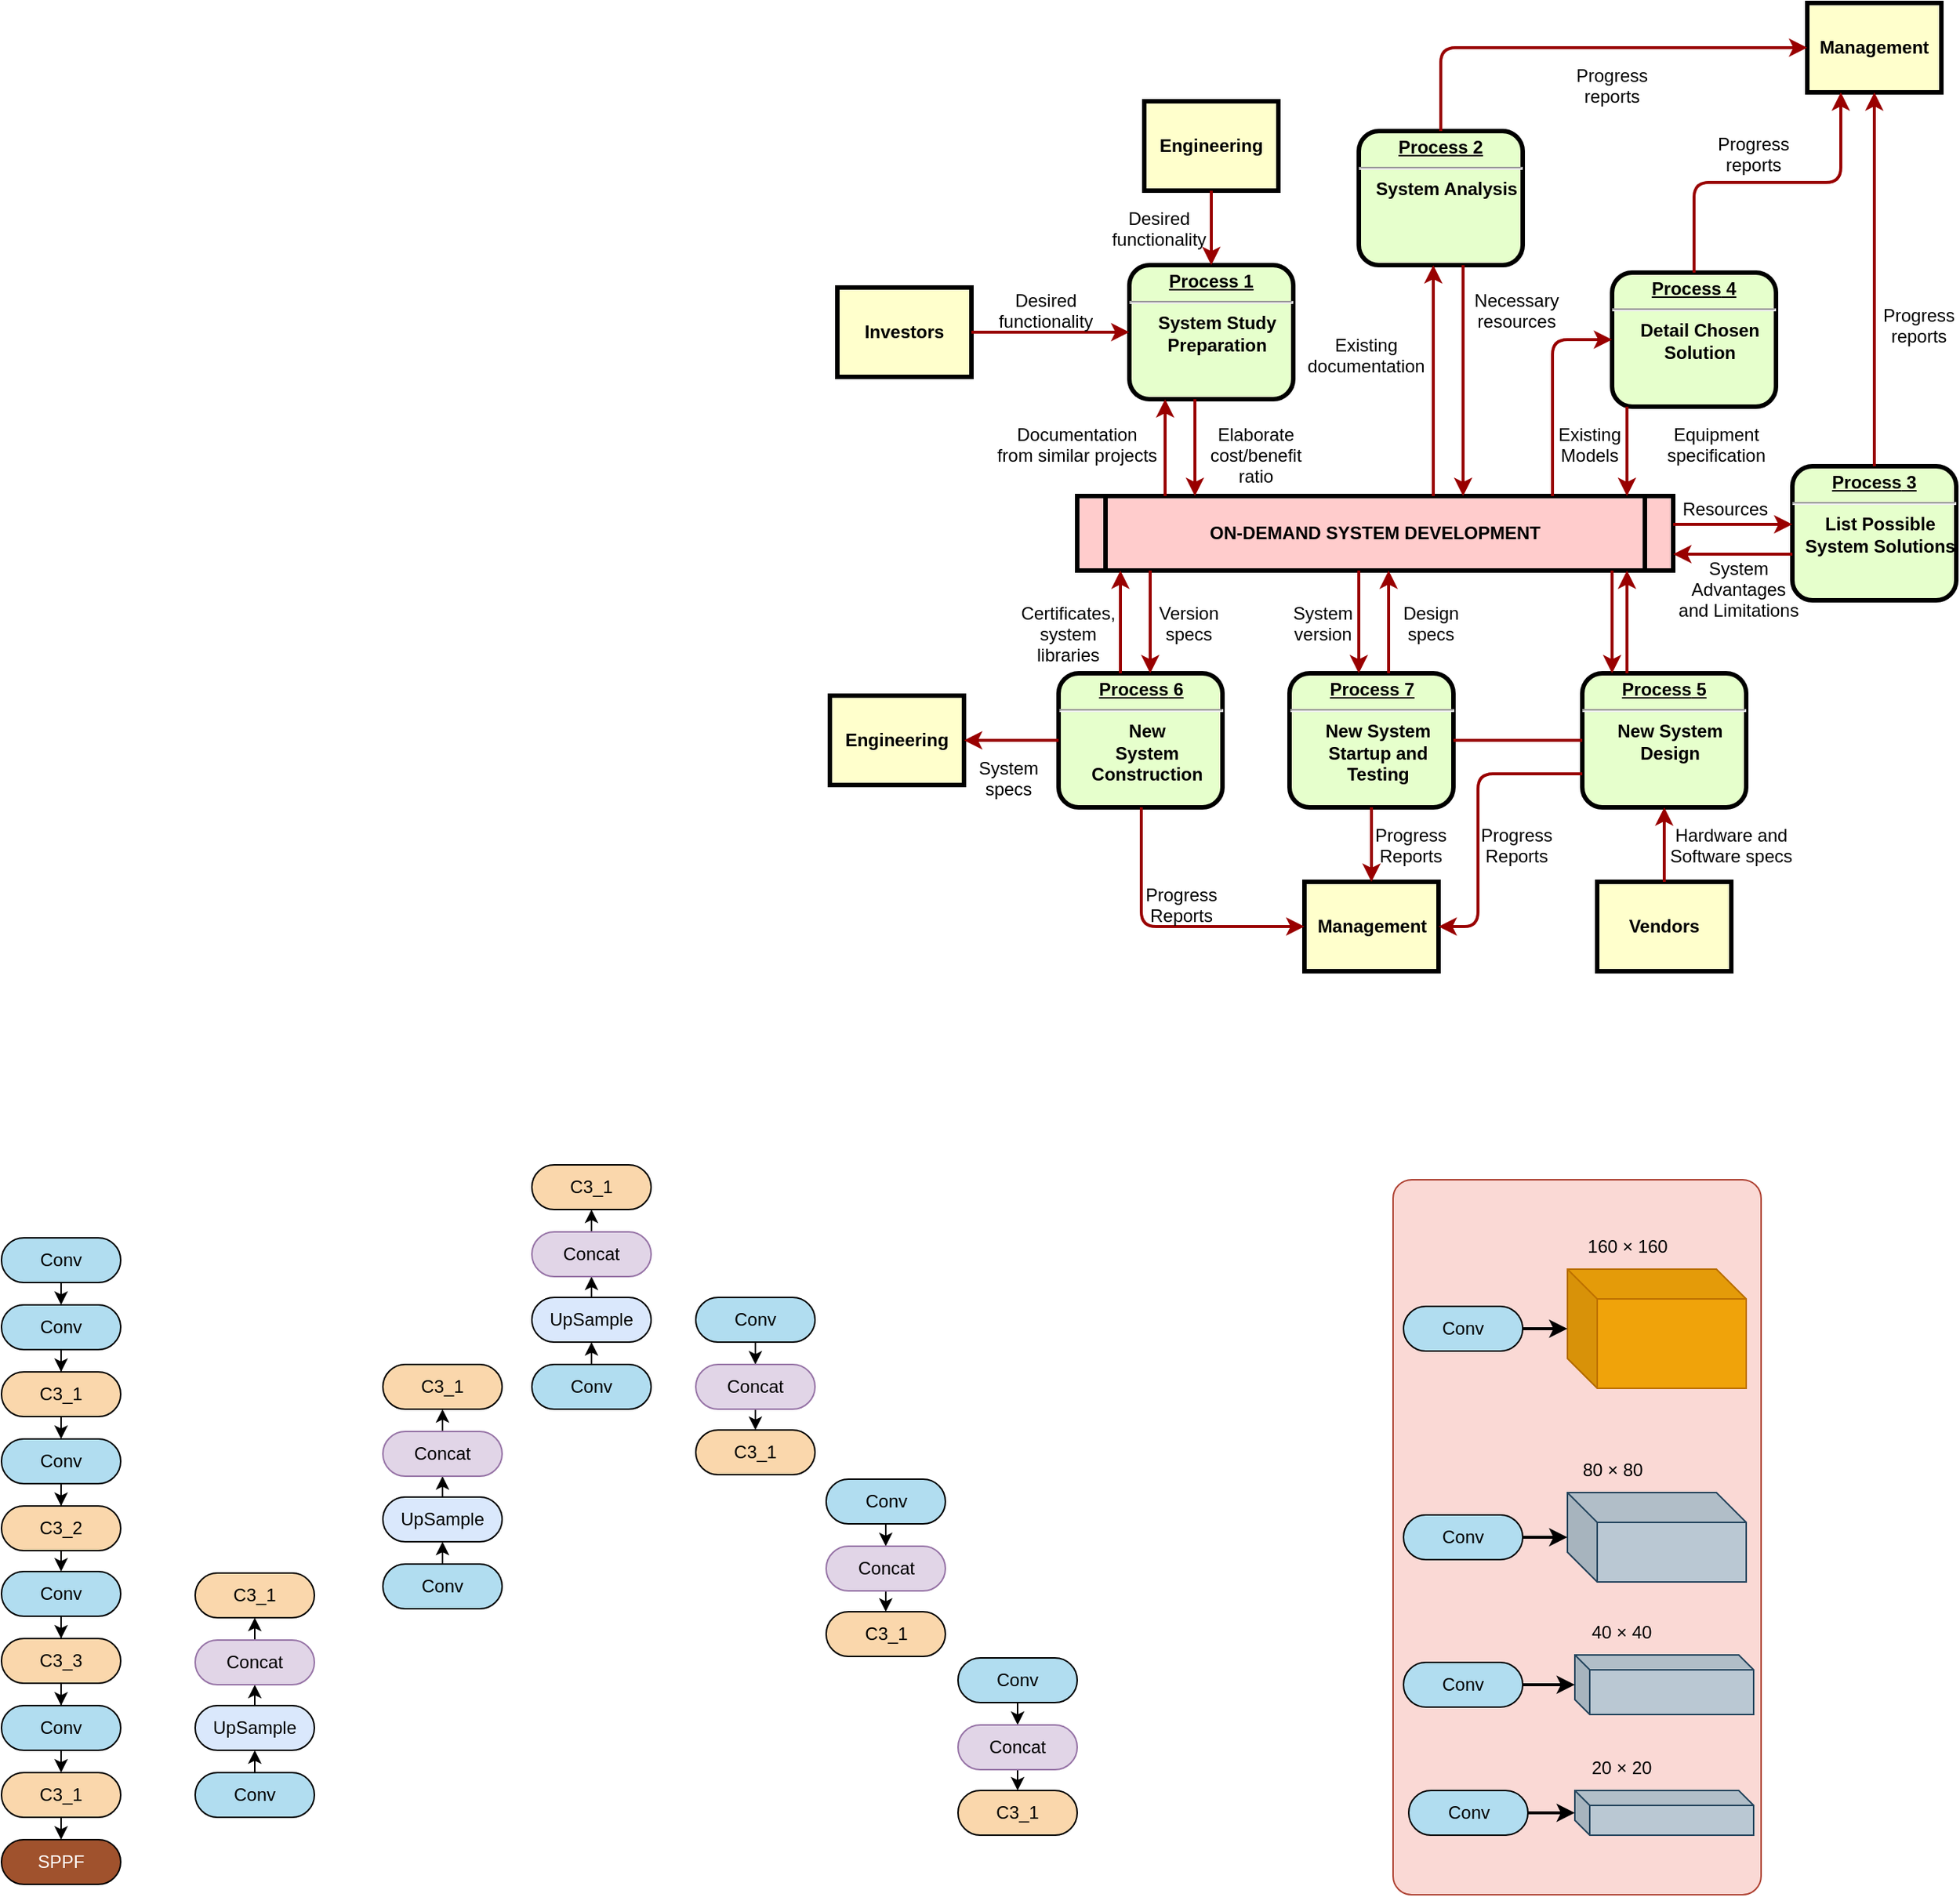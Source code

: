 <mxfile version="21.1.1" type="github">
  <diagram name="Page-1" id="c7558073-3199-34d8-9f00-42111426c3f3">
    <mxGraphModel dx="1872" dy="550" grid="1" gridSize="10" guides="1" tooltips="1" connect="1" arrows="1" fold="1" page="1" pageScale="1" pageWidth="826" pageHeight="1169" background="none" math="0" shadow="0">
      <root>
        <mxCell id="0" />
        <mxCell id="1" parent="0" />
        <mxCell id="yeDS0MHU4h7WwcbMD6e--123" value="" style="rounded=1;whiteSpace=wrap;html=1;absoluteArcSize=1;arcSize=25;fillColor=#fad9d5;strokeColor=#ae4132;" vertex="1" parent="1">
          <mxGeometry x="413" y="850" width="247" height="480" as="geometry" />
        </mxCell>
        <mxCell id="2" value="&lt;p style=&quot;margin: 0px; margin-top: 4px; text-align: center; text-decoration: underline;&quot;&gt;&lt;strong&gt;Process 1&lt;br /&gt;&lt;/strong&gt;&lt;/p&gt;&lt;hr /&gt;&lt;p style=&quot;margin: 0px; margin-left: 8px;&quot;&gt;System Study&lt;/p&gt;&lt;p style=&quot;margin: 0px; margin-left: 8px;&quot;&gt;Preparation&lt;/p&gt;" style="verticalAlign=middle;align=center;overflow=fill;fontSize=12;fontFamily=Helvetica;html=1;rounded=1;fontStyle=1;strokeWidth=3;fillColor=#E6FFCC" parent="1" vertex="1">
          <mxGeometry x="236" y="236" width="110" height="90" as="geometry" />
        </mxCell>
        <mxCell id="3" value="Engineering" style="whiteSpace=wrap;align=center;verticalAlign=middle;fontStyle=1;strokeWidth=3;fillColor=#FFFFCC" parent="1" vertex="1">
          <mxGeometry x="246" y="126" width="90" height="60" as="geometry" />
        </mxCell>
        <mxCell id="4" value="Investors" style="whiteSpace=wrap;align=center;verticalAlign=middle;fontStyle=1;strokeWidth=3;fillColor=#FFFFCC" parent="1" vertex="1">
          <mxGeometry x="40" y="251" width="90" height="60" as="geometry" />
        </mxCell>
        <mxCell id="5" value="ON-DEMAND SYSTEM DEVELOPMENT" style="shape=process;whiteSpace=wrap;align=center;verticalAlign=middle;size=0.048;fontStyle=1;strokeWidth=3;fillColor=#FFCCCC" parent="1" vertex="1">
          <mxGeometry x="201.0" y="391" width="400" height="50" as="geometry" />
        </mxCell>
        <mxCell id="6" value="&lt;p style=&quot;margin: 0px; margin-top: 4px; text-align: center; text-decoration: underline;&quot;&gt;&lt;strong&gt;Process 2&lt;br /&gt;&lt;/strong&gt;&lt;/p&gt;&lt;hr /&gt;&lt;p style=&quot;margin: 0px; margin-left: 8px;&quot;&gt;System Analysis&lt;/p&gt;" style="verticalAlign=middle;align=center;overflow=fill;fontSize=12;fontFamily=Helvetica;html=1;rounded=1;fontStyle=1;strokeWidth=3;fillColor=#E6FFCC" parent="1" vertex="1">
          <mxGeometry x="390" y="146" width="110" height="90" as="geometry" />
        </mxCell>
        <mxCell id="7" value="&lt;p style=&quot;margin: 0px; margin-top: 4px; text-align: center; text-decoration: underline;&quot;&gt;&lt;strong&gt;&lt;strong&gt;Process&lt;/strong&gt; 3&lt;br /&gt;&lt;/strong&gt;&lt;/p&gt;&lt;hr /&gt;&lt;p style=&quot;margin: 0px; margin-left: 8px;&quot;&gt;List Possible&lt;/p&gt;&lt;p style=&quot;margin: 0px; margin-left: 8px;&quot;&gt;System Solutions&lt;/p&gt;" style="verticalAlign=middle;align=center;overflow=fill;fontSize=12;fontFamily=Helvetica;html=1;rounded=1;fontStyle=1;strokeWidth=3;fillColor=#E6FFCC" parent="1" vertex="1">
          <mxGeometry x="681" y="371" width="110" height="90" as="geometry" />
        </mxCell>
        <mxCell id="8" value="&lt;p style=&quot;margin: 0px; margin-top: 4px; text-align: center; text-decoration: underline;&quot;&gt;&lt;strong&gt;&lt;strong&gt;Process&lt;/strong&gt; 4&lt;br /&gt;&lt;/strong&gt;&lt;/p&gt;&lt;hr /&gt;&lt;p style=&quot;margin: 0px; margin-left: 8px;&quot;&gt;Detail Chosen&lt;/p&gt;&lt;p style=&quot;margin: 0px; margin-left: 8px;&quot;&gt;Solution&lt;/p&gt;" style="verticalAlign=middle;align=center;overflow=fill;fontSize=12;fontFamily=Helvetica;html=1;rounded=1;fontStyle=1;strokeWidth=3;fillColor=#E6FFCC" parent="1" vertex="1">
          <mxGeometry x="560" y="241" width="110" height="90" as="geometry" />
        </mxCell>
        <mxCell id="9" value="&lt;p style=&quot;margin: 0px; margin-top: 4px; text-align: center; text-decoration: underline;&quot;&gt;&lt;strong&gt;&lt;strong&gt;Process&lt;/strong&gt; 5&lt;br /&gt;&lt;/strong&gt;&lt;/p&gt;&lt;hr /&gt;&lt;p style=&quot;margin: 0px; margin-left: 8px;&quot;&gt;New System&lt;/p&gt;&lt;p style=&quot;margin: 0px; margin-left: 8px;&quot;&gt;Design&lt;/p&gt;" style="verticalAlign=middle;align=center;overflow=fill;fontSize=12;fontFamily=Helvetica;html=1;rounded=1;fontStyle=1;strokeWidth=3;fillColor=#E6FFCC" parent="1" vertex="1">
          <mxGeometry x="540" y="510" width="110" height="90" as="geometry" />
        </mxCell>
        <mxCell id="10" value="&lt;p style=&quot;margin: 0px; margin-top: 4px; text-align: center; text-decoration: underline;&quot;&gt;&lt;strong&gt;&lt;strong&gt;Process&lt;/strong&gt; 6&lt;br /&gt;&lt;/strong&gt;&lt;/p&gt;&lt;hr /&gt;&lt;p style=&quot;margin: 0px; margin-left: 8px;&quot;&gt;New&lt;/p&gt;&lt;p style=&quot;margin: 0px; margin-left: 8px;&quot;&gt;System&lt;/p&gt;&lt;p style=&quot;margin: 0px; margin-left: 8px;&quot;&gt;Construction&lt;/p&gt;" style="verticalAlign=middle;align=center;overflow=fill;fontSize=12;fontFamily=Helvetica;html=1;rounded=1;fontStyle=1;strokeWidth=3;fillColor=#E6FFCC" parent="1" vertex="1">
          <mxGeometry x="188.5" y="510" width="110" height="90" as="geometry" />
        </mxCell>
        <mxCell id="12" value="Management" style="whiteSpace=wrap;align=center;verticalAlign=middle;fontStyle=1;strokeWidth=3;fillColor=#FFFFCC" parent="1" vertex="1">
          <mxGeometry x="691" y="60.0" width="90" height="60" as="geometry" />
        </mxCell>
        <mxCell id="13" value="Management" style="whiteSpace=wrap;align=center;verticalAlign=middle;fontStyle=1;strokeWidth=3;fillColor=#FFFFCC" parent="1" vertex="1">
          <mxGeometry x="353.5" y="650" width="90" height="60" as="geometry" />
        </mxCell>
        <mxCell id="14" value="Engineering" style="whiteSpace=wrap;align=center;verticalAlign=middle;fontStyle=1;strokeWidth=3;fillColor=#FFFFCC" parent="1" vertex="1">
          <mxGeometry x="35.0" y="525.0" width="90" height="60" as="geometry" />
        </mxCell>
        <mxCell id="15" value="Vendors" style="whiteSpace=wrap;align=center;verticalAlign=middle;fontStyle=1;strokeWidth=3;fillColor=#FFFFCC" parent="1" vertex="1">
          <mxGeometry x="550.0" y="650" width="90" height="60" as="geometry" />
        </mxCell>
        <mxCell id="36" value="" style="edgeStyle=none;noEdgeStyle=1;strokeColor=#990000;strokeWidth=2" parent="1" source="3" target="2" edge="1">
          <mxGeometry width="100" height="100" relative="1" as="geometry">
            <mxPoint x="20" y="250" as="sourcePoint" />
            <mxPoint x="120" y="150" as="targetPoint" />
          </mxGeometry>
        </mxCell>
        <mxCell id="37" value="" style="edgeStyle=none;noEdgeStyle=1;strokeColor=#990000;strokeWidth=2" parent="1" source="4" target="2" edge="1">
          <mxGeometry width="100" height="100" relative="1" as="geometry">
            <mxPoint x="280" y="190" as="sourcePoint" />
            <mxPoint x="380" y="90" as="targetPoint" />
          </mxGeometry>
        </mxCell>
        <mxCell id="11" value="&lt;p style=&quot;margin: 0px; margin-top: 4px; text-align: center; text-decoration: underline;&quot;&gt;&lt;strong&gt;&lt;strong&gt;Process&lt;/strong&gt; 7&lt;br /&gt;&lt;/strong&gt;&lt;/p&gt;&lt;hr /&gt;&lt;p style=&quot;margin: 0px; margin-left: 8px;&quot;&gt;New System&lt;/p&gt;&lt;p style=&quot;margin: 0px; margin-left: 8px;&quot;&gt;Startup and&lt;/p&gt;&lt;p style=&quot;margin: 0px; margin-left: 8px;&quot;&gt;Testing&lt;/p&gt;" style="verticalAlign=middle;align=center;overflow=fill;fontSize=12;fontFamily=Helvetica;html=1;rounded=1;fontStyle=1;strokeWidth=3;fillColor=#E6FFCC" parent="1" vertex="1">
          <mxGeometry x="343.5" y="510" width="110" height="90" as="geometry" />
        </mxCell>
        <mxCell id="51" value="" style="endArrow=none;noEdgeStyle=1;strokeColor=#990000;strokeWidth=2" parent="1" source="9" target="11" edge="1">
          <mxGeometry relative="1" as="geometry">
            <mxPoint x="205.008" y="481" as="sourcePoint" />
            <mxPoint x="400.328" y="650" as="targetPoint" />
          </mxGeometry>
        </mxCell>
        <mxCell id="52" value="Desired &#xa;functionality" style="text;spacingTop=-5;align=center" parent="1" vertex="1">
          <mxGeometry x="165" y="251" width="30" height="20" as="geometry" />
        </mxCell>
        <mxCell id="53" value="Desired &#xa;functionality" style="text;spacingTop=-5;align=center" parent="1" vertex="1">
          <mxGeometry x="241" y="196" width="30" height="20" as="geometry" />
        </mxCell>
        <mxCell id="54" value="Documentation&#xa;from similar projects" style="text;spacingTop=-5;align=center" parent="1" vertex="1">
          <mxGeometry x="186" y="341" width="30" height="20" as="geometry" />
        </mxCell>
        <mxCell id="55" value="" style="edgeStyle=elbowEdgeStyle;elbow=horizontal;strokeColor=#990000;strokeWidth=2" parent="1" source="5" target="2" edge="1">
          <mxGeometry width="100" height="100" relative="1" as="geometry">
            <mxPoint x="50" y="530" as="sourcePoint" />
            <mxPoint x="150" y="430" as="targetPoint" />
            <Array as="points">
              <mxPoint x="260" y="370" />
            </Array>
          </mxGeometry>
        </mxCell>
        <mxCell id="56" value="" style="edgeStyle=elbowEdgeStyle;elbow=horizontal;strokeColor=#990000;strokeWidth=2" parent="1" source="2" target="5" edge="1">
          <mxGeometry width="100" height="100" relative="1" as="geometry">
            <mxPoint x="50" y="500" as="sourcePoint" />
            <mxPoint x="150" y="400" as="targetPoint" />
            <Array as="points">
              <mxPoint x="280" y="360" />
            </Array>
          </mxGeometry>
        </mxCell>
        <mxCell id="57" value="Elaborate&#xa;cost/benefit&#xa;ratio" style="text;spacingTop=-5;align=center" parent="1" vertex="1">
          <mxGeometry x="306" y="341" width="30" height="20" as="geometry" />
        </mxCell>
        <mxCell id="58" value="" style="edgeStyle=elbowEdgeStyle;elbow=horizontal;strokeColor=#990000;strokeWidth=2" parent="1" source="5" target="6" edge="1">
          <mxGeometry width="100" height="100" relative="1" as="geometry">
            <mxPoint x="380" y="370" as="sourcePoint" />
            <mxPoint x="480" y="270" as="targetPoint" />
            <Array as="points">
              <mxPoint x="440" y="310" />
            </Array>
          </mxGeometry>
        </mxCell>
        <mxCell id="59" value="" style="edgeStyle=elbowEdgeStyle;elbow=horizontal;strokeColor=#990000;strokeWidth=2" parent="1" source="6" target="5" edge="1">
          <mxGeometry width="100" height="100" relative="1" as="geometry">
            <mxPoint x="350" y="370" as="sourcePoint" />
            <mxPoint x="450" y="270" as="targetPoint" />
            <Array as="points">
              <mxPoint x="460" y="320" />
            </Array>
          </mxGeometry>
        </mxCell>
        <mxCell id="60" value="Existing&#xa;documentation" style="text;spacingTop=-5;align=center" parent="1" vertex="1">
          <mxGeometry x="380.0" y="281.0" width="30" height="20" as="geometry" />
        </mxCell>
        <mxCell id="61" value="Necessary&#xa;resources" style="text;spacingTop=-5;align=center" parent="1" vertex="1">
          <mxGeometry x="481.0" y="251.0" width="30" height="20" as="geometry" />
        </mxCell>
        <mxCell id="62" value="Progress&#xa;reports" style="text;spacingTop=-5;align=center" parent="1" vertex="1">
          <mxGeometry x="545.0" y="100.0" width="30" height="20" as="geometry" />
        </mxCell>
        <mxCell id="63" value="Progress&#xa;reports" style="text;spacingTop=-5;align=center" parent="1" vertex="1">
          <mxGeometry x="640" y="146.0" width="30" height="20" as="geometry" />
        </mxCell>
        <mxCell id="64" value="Progress&#xa;reports" style="text;spacingTop=-5;align=center" parent="1" vertex="1">
          <mxGeometry x="751.0" y="261.0" width="30" height="20" as="geometry" />
        </mxCell>
        <mxCell id="65" value="" style="edgeStyle=elbowEdgeStyle;elbow=horizontal;strokeColor=#990000;strokeWidth=2" parent="1" source="6" target="12" edge="1">
          <mxGeometry width="100" height="100" relative="1" as="geometry">
            <mxPoint x="260" y="180.0" as="sourcePoint" />
            <mxPoint x="360" y="80.0" as="targetPoint" />
            <Array as="points">
              <mxPoint x="445" y="140" />
            </Array>
          </mxGeometry>
        </mxCell>
        <mxCell id="66" value="" style="edgeStyle=elbowEdgeStyle;elbow=vertical;entryX=0.25;entryY=1;strokeColor=#990000;strokeWidth=2" parent="1" source="8" target="12" edge="1">
          <mxGeometry width="100" height="100" relative="1" as="geometry">
            <mxPoint x="530" y="250" as="sourcePoint" />
            <mxPoint x="630" y="150" as="targetPoint" />
          </mxGeometry>
        </mxCell>
        <mxCell id="67" value="" style="edgeStyle=elbowEdgeStyle;elbow=horizontal;strokeColor=#990000;strokeWidth=2" parent="1" source="7" target="12" edge="1">
          <mxGeometry width="100" height="100" relative="1" as="geometry">
            <mxPoint x="660.0" y="360" as="sourcePoint" />
            <mxPoint x="760.0" y="260" as="targetPoint" />
          </mxGeometry>
        </mxCell>
        <mxCell id="68" value="" style="edgeStyle=elbowEdgeStyle;elbow=horizontal;strokeColor=#990000;strokeWidth=2" parent="1" source="8" target="5" edge="1">
          <mxGeometry width="100" height="100" relative="1" as="geometry">
            <mxPoint x="570" y="380" as="sourcePoint" />
            <mxPoint x="510" y="250" as="targetPoint" />
            <Array as="points">
              <mxPoint x="570" y="360" />
            </Array>
          </mxGeometry>
        </mxCell>
        <mxCell id="69" value="" style="edgeStyle=segmentEdgeStyle;strokeColor=#990000;strokeWidth=2" parent="1" source="5" target="8" edge="1">
          <mxGeometry width="100" height="100" relative="1" as="geometry">
            <mxPoint x="340" y="360" as="sourcePoint" />
            <mxPoint x="440" y="260" as="targetPoint" />
            <Array as="points">
              <mxPoint x="520" y="286" />
            </Array>
          </mxGeometry>
        </mxCell>
        <mxCell id="70" value="Existing&#xa;Models" style="text;spacingTop=-5;align=center" parent="1" vertex="1">
          <mxGeometry x="530.0" y="341.0" width="30" height="20" as="geometry" />
        </mxCell>
        <mxCell id="71" value="Equipment&#xa;specification" style="text;spacingTop=-5;align=center" parent="1" vertex="1">
          <mxGeometry x="615" y="341" width="30" height="20" as="geometry" />
        </mxCell>
        <mxCell id="72" value="" style="edgeStyle=elbowEdgeStyle;elbow=vertical;strokeColor=#990000;strokeWidth=2" parent="1" source="5" target="7" edge="1">
          <mxGeometry width="100" height="100" relative="1" as="geometry">
            <mxPoint x="500" y="500" as="sourcePoint" />
            <mxPoint x="600" y="400" as="targetPoint" />
            <Array as="points">
              <mxPoint x="650" y="410" />
            </Array>
          </mxGeometry>
        </mxCell>
        <mxCell id="73" value="" style="edgeStyle=elbowEdgeStyle;elbow=vertical;strokeColor=#990000;strokeWidth=2" parent="1" source="7" target="5" edge="1">
          <mxGeometry width="100" height="100" relative="1" as="geometry">
            <mxPoint x="460" y="500" as="sourcePoint" />
            <mxPoint x="560" y="400" as="targetPoint" />
            <Array as="points">
              <mxPoint x="650" y="430" />
            </Array>
          </mxGeometry>
        </mxCell>
        <mxCell id="74" value="Resources" style="text;spacingTop=-5;align=center" parent="1" vertex="1">
          <mxGeometry x="621" y="391.0" width="30" height="20" as="geometry" />
        </mxCell>
        <mxCell id="75" value="System &#xa;Advantages &#xa;and Limitations" style="text;spacingTop=-5;align=center" parent="1" vertex="1">
          <mxGeometry x="630" y="431.0" width="30" height="20" as="geometry" />
        </mxCell>
        <mxCell id="76" value="" style="edgeStyle=elbowEdgeStyle;elbow=horizontal;strokeColor=#990000;strokeWidth=2" parent="1" source="9" target="5" edge="1">
          <mxGeometry width="100" height="100" relative="1" as="geometry">
            <mxPoint x="420" y="580" as="sourcePoint" />
            <mxPoint x="520" y="480" as="targetPoint" />
            <Array as="points">
              <mxPoint x="570" y="470" />
            </Array>
          </mxGeometry>
        </mxCell>
        <mxCell id="77" value="" style="edgeStyle=elbowEdgeStyle;elbow=horizontal;strokeColor=#990000;strokeWidth=2" parent="1" source="5" target="9" edge="1">
          <mxGeometry width="100" height="100" relative="1" as="geometry">
            <mxPoint x="400" y="590" as="sourcePoint" />
            <mxPoint x="500" y="490" as="targetPoint" />
            <Array as="points">
              <mxPoint x="560" y="480" />
            </Array>
          </mxGeometry>
        </mxCell>
        <mxCell id="78" value="" style="edgeStyle=elbowEdgeStyle;elbow=horizontal;strokeColor=#990000;strokeWidth=2" parent="1" source="15" target="9" edge="1">
          <mxGeometry width="100" height="100" relative="1" as="geometry">
            <mxPoint x="430" y="700" as="sourcePoint" />
            <mxPoint x="530" y="600" as="targetPoint" />
          </mxGeometry>
        </mxCell>
        <mxCell id="79" value="Hardware and&#xa;Software specs" style="text;spacingTop=-5;align=center" parent="1" vertex="1">
          <mxGeometry x="625" y="610" width="30" height="20" as="geometry" />
        </mxCell>
        <mxCell id="81" value="" style="edgeStyle=elbowEdgeStyle;elbow=horizontal;exitX=0;exitY=0.75;strokeColor=#990000;strokeWidth=2" parent="1" source="9" target="13" edge="1">
          <mxGeometry width="100" height="100" relative="1" as="geometry">
            <mxPoint x="420" y="730" as="sourcePoint" />
            <mxPoint x="520" y="630" as="targetPoint" />
            <Array as="points">
              <mxPoint x="470" y="630" />
            </Array>
          </mxGeometry>
        </mxCell>
        <mxCell id="82" value="Progress&#xa;Reports" style="text;spacingTop=-5;align=center" parent="1" vertex="1">
          <mxGeometry x="481.0" y="610.0" width="30" height="20" as="geometry" />
        </mxCell>
        <mxCell id="83" value="" style="edgeStyle=elbowEdgeStyle;elbow=horizontal;strokeColor=#990000;strokeWidth=2" parent="1" source="11" target="13" edge="1">
          <mxGeometry width="100" height="100" relative="1" as="geometry">
            <mxPoint x="200" y="660.0" as="sourcePoint" />
            <mxPoint x="230.0" y="650" as="targetPoint" />
          </mxGeometry>
        </mxCell>
        <mxCell id="84" value="Progress&#xa;Reports" style="text;spacingTop=-5;align=center" parent="1" vertex="1">
          <mxGeometry x="410.0" y="610.0" width="30" height="20" as="geometry" />
        </mxCell>
        <mxCell id="85" value="" style="edgeStyle=elbowEdgeStyle;elbow=horizontal;strokeColor=#990000;strokeWidth=2" parent="1" source="10" target="13" edge="1">
          <mxGeometry width="100" height="100" relative="1" as="geometry">
            <mxPoint x="130.0" y="740" as="sourcePoint" />
            <mxPoint x="230.0" y="640" as="targetPoint" />
            <Array as="points">
              <mxPoint x="244" y="630" />
            </Array>
          </mxGeometry>
        </mxCell>
        <mxCell id="86" value="Progress&#xa;Reports" style="text;spacingTop=-5;align=center" parent="1" vertex="1">
          <mxGeometry x="256.0" y="650.0" width="30" height="20" as="geometry" />
        </mxCell>
        <mxCell id="87" value="" style="edgeStyle=elbowEdgeStyle;elbow=vertical;strokeColor=#990000;strokeWidth=2" parent="1" source="10" target="14" edge="1">
          <mxGeometry width="100" height="100" relative="1" as="geometry">
            <mxPoint x="70" y="740" as="sourcePoint" />
            <mxPoint x="170" y="640" as="targetPoint" />
          </mxGeometry>
        </mxCell>
        <mxCell id="88" value="" style="edgeStyle=elbowEdgeStyle;elbow=horizontal;strokeColor=#990000;strokeWidth=2" parent="1" source="5" target="11" edge="1">
          <mxGeometry width="100" height="100" relative="1" as="geometry">
            <mxPoint x="50" y="500" as="sourcePoint" />
            <mxPoint x="150" y="400" as="targetPoint" />
            <Array as="points">
              <mxPoint x="390" y="470" />
            </Array>
          </mxGeometry>
        </mxCell>
        <mxCell id="89" value="" style="edgeStyle=elbowEdgeStyle;elbow=horizontal;strokeColor=#990000;strokeWidth=2" parent="1" source="11" target="5" edge="1">
          <mxGeometry width="100" height="100" relative="1" as="geometry">
            <mxPoint x="60.0" y="510" as="sourcePoint" />
            <mxPoint x="160.0" y="410" as="targetPoint" />
            <Array as="points">
              <mxPoint x="410" y="470" />
            </Array>
          </mxGeometry>
        </mxCell>
        <mxCell id="90" value="Version&#xa;specs" style="text;spacingTop=-5;align=center" parent="1" vertex="1">
          <mxGeometry x="261" y="461" width="30" height="20" as="geometry" />
        </mxCell>
        <mxCell id="91" value="Certificates,&#xa;system&#xa;libraries" style="text;spacingTop=-5;align=center" parent="1" vertex="1">
          <mxGeometry x="180" y="461.0" width="30" height="20" as="geometry" />
        </mxCell>
        <mxCell id="92" value="" style="edgeStyle=elbowEdgeStyle;elbow=horizontal;strokeColor=#990000;strokeWidth=2" parent="1" source="5" target="10" edge="1">
          <mxGeometry width="100" height="100" relative="1" as="geometry">
            <mxPoint x="30.0" y="500" as="sourcePoint" />
            <mxPoint x="130.0" y="400" as="targetPoint" />
            <Array as="points">
              <mxPoint x="250" y="470" />
            </Array>
          </mxGeometry>
        </mxCell>
        <mxCell id="93" value="" style="edgeStyle=elbowEdgeStyle;elbow=horizontal;strokeColor=#990000;strokeWidth=2" parent="1" source="10" target="5" edge="1">
          <mxGeometry width="100" height="100" relative="1" as="geometry">
            <mxPoint x="40" y="510" as="sourcePoint" />
            <mxPoint x="140" y="410" as="targetPoint" />
            <Array as="points">
              <mxPoint x="230" y="470" />
            </Array>
          </mxGeometry>
        </mxCell>
        <mxCell id="94" value="System&#xa;specs" style="text;spacingTop=-5;align=center" parent="1" vertex="1">
          <mxGeometry x="140.0" y="565.0" width="30" height="20" as="geometry" />
        </mxCell>
        <mxCell id="95" value="Design&#xa;specs" style="text;spacingTop=-5;align=center" parent="1" vertex="1">
          <mxGeometry x="423.5" y="461.0" width="30" height="20" as="geometry" />
        </mxCell>
        <mxCell id="96" value="System&#xa;version" style="text;spacingTop=-5;align=center" parent="1" vertex="1">
          <mxGeometry x="351.0" y="461" width="30" height="20" as="geometry" />
        </mxCell>
        <mxCell id="yeDS0MHU4h7WwcbMD6e--102" value="" style="shape=cube;whiteSpace=wrap;html=1;boundedLbl=1;backgroundOutline=1;darkOpacity=0.05;darkOpacity2=0.1;size=20;fillColor=#f0a30a;strokeColor=#BD7000;fontColor=#000000;" vertex="1" parent="1">
          <mxGeometry x="530" y="910" width="120" height="80" as="geometry" />
        </mxCell>
        <mxCell id="yeDS0MHU4h7WwcbMD6e--107" value="" style="shape=cube;whiteSpace=wrap;html=1;boundedLbl=1;backgroundOutline=1;darkOpacity=0.05;darkOpacity2=0.1;size=20;fillColor=#bac8d3;strokeColor=#23445d;" vertex="1" parent="1">
          <mxGeometry x="530" y="1060" width="120" height="60" as="geometry" />
        </mxCell>
        <mxCell id="yeDS0MHU4h7WwcbMD6e--108" value="" style="shape=cube;whiteSpace=wrap;html=1;boundedLbl=1;backgroundOutline=1;darkOpacity=0.05;darkOpacity2=0.1;size=10;fillColor=#bac8d3;strokeColor=#23445d;" vertex="1" parent="1">
          <mxGeometry x="535" y="1169" width="120" height="40" as="geometry" />
        </mxCell>
        <mxCell id="yeDS0MHU4h7WwcbMD6e--109" value="" style="shape=cube;whiteSpace=wrap;html=1;boundedLbl=1;backgroundOutline=1;darkOpacity=0.05;darkOpacity2=0.1;size=10;fillColor=#bac8d3;strokeColor=#23445d;" vertex="1" parent="1">
          <mxGeometry x="535" y="1260" width="120" height="30" as="geometry" />
        </mxCell>
        <mxCell id="yeDS0MHU4h7WwcbMD6e--110" value="20 × 20" style="text;html=1;align=center;verticalAlign=middle;resizable=0;points=[];autosize=1;strokeColor=none;fillColor=none;" vertex="1" parent="1">
          <mxGeometry x="536" y="1230" width="60" height="30" as="geometry" />
        </mxCell>
        <mxCell id="yeDS0MHU4h7WwcbMD6e--111" value="40 × 40" style="text;html=1;align=center;verticalAlign=middle;resizable=0;points=[];autosize=1;strokeColor=none;fillColor=none;" vertex="1" parent="1">
          <mxGeometry x="536" y="1139" width="60" height="30" as="geometry" />
        </mxCell>
        <mxCell id="yeDS0MHU4h7WwcbMD6e--112" value="160 × 160" style="text;html=1;align=center;verticalAlign=middle;resizable=0;points=[];autosize=1;strokeColor=none;fillColor=none;" vertex="1" parent="1">
          <mxGeometry x="530" y="880" width="80" height="30" as="geometry" />
        </mxCell>
        <mxCell id="yeDS0MHU4h7WwcbMD6e--113" value="80 × 80" style="text;html=1;align=center;verticalAlign=middle;resizable=0;points=[];autosize=1;strokeColor=none;fillColor=none;" vertex="1" parent="1">
          <mxGeometry x="530" y="1030" width="60" height="30" as="geometry" />
        </mxCell>
        <mxCell id="yeDS0MHU4h7WwcbMD6e--119" style="edgeStyle=orthogonalEdgeStyle;rounded=0;orthogonalLoop=1;jettySize=auto;html=1;strokeWidth=2;" edge="1" parent="1" source="yeDS0MHU4h7WwcbMD6e--114" target="yeDS0MHU4h7WwcbMD6e--102">
          <mxGeometry relative="1" as="geometry" />
        </mxCell>
        <mxCell id="yeDS0MHU4h7WwcbMD6e--114" value="Conv" style="rounded=1;whiteSpace=wrap;html=1;fillColor=#b1ddf0;strokeColor=default;arcSize=50;" vertex="1" parent="1">
          <mxGeometry x="420" y="935" width="80" height="30" as="geometry" />
        </mxCell>
        <mxCell id="yeDS0MHU4h7WwcbMD6e--122" style="edgeStyle=orthogonalEdgeStyle;rounded=0;orthogonalLoop=1;jettySize=auto;html=1;strokeWidth=2;" edge="1" parent="1" source="yeDS0MHU4h7WwcbMD6e--116" target="yeDS0MHU4h7WwcbMD6e--109">
          <mxGeometry relative="1" as="geometry">
            <mxPoint x="530" y="1275" as="targetPoint" />
          </mxGeometry>
        </mxCell>
        <mxCell id="yeDS0MHU4h7WwcbMD6e--116" value="Conv" style="rounded=1;whiteSpace=wrap;html=1;fillColor=#b1ddf0;strokeColor=default;arcSize=50;" vertex="1" parent="1">
          <mxGeometry x="423.5" y="1260" width="80" height="30" as="geometry" />
        </mxCell>
        <mxCell id="yeDS0MHU4h7WwcbMD6e--121" style="edgeStyle=orthogonalEdgeStyle;rounded=0;orthogonalLoop=1;jettySize=auto;html=1;strokeWidth=2;" edge="1" parent="1" source="yeDS0MHU4h7WwcbMD6e--117" target="yeDS0MHU4h7WwcbMD6e--108">
          <mxGeometry relative="1" as="geometry">
            <mxPoint x="510" y="1189" as="targetPoint" />
          </mxGeometry>
        </mxCell>
        <mxCell id="yeDS0MHU4h7WwcbMD6e--117" value="Conv" style="rounded=1;whiteSpace=wrap;html=1;fillColor=#b1ddf0;strokeColor=default;arcSize=50;" vertex="1" parent="1">
          <mxGeometry x="420" y="1174" width="80" height="30" as="geometry" />
        </mxCell>
        <mxCell id="yeDS0MHU4h7WwcbMD6e--120" style="edgeStyle=orthogonalEdgeStyle;rounded=0;orthogonalLoop=1;jettySize=auto;html=1;strokeWidth=2;" edge="1" parent="1" source="yeDS0MHU4h7WwcbMD6e--118" target="yeDS0MHU4h7WwcbMD6e--107">
          <mxGeometry relative="1" as="geometry" />
        </mxCell>
        <mxCell id="yeDS0MHU4h7WwcbMD6e--118" value="Conv" style="rounded=1;whiteSpace=wrap;html=1;fillColor=#b1ddf0;strokeColor=default;arcSize=50;" vertex="1" parent="1">
          <mxGeometry x="420" y="1075" width="80" height="30" as="geometry" />
        </mxCell>
        <mxCell id="yeDS0MHU4h7WwcbMD6e--139" style="edgeStyle=orthogonalEdgeStyle;rounded=0;orthogonalLoop=1;jettySize=auto;html=1;entryX=0.5;entryY=0;entryDx=0;entryDy=0;labelBorderColor=none;strokeColor=default;" edge="1" parent="1" target="yeDS0MHU4h7WwcbMD6e--125">
          <mxGeometry relative="1" as="geometry">
            <mxPoint x="-481" y="913" as="sourcePoint" />
          </mxGeometry>
        </mxCell>
        <mxCell id="yeDS0MHU4h7WwcbMD6e--124" value="Conv" style="rounded=1;whiteSpace=wrap;html=1;fillColor=#b1ddf0;strokeColor=default;arcSize=50;labelBorderColor=none;" vertex="1" parent="1">
          <mxGeometry x="-521" y="889" width="80" height="30" as="geometry" />
        </mxCell>
        <mxCell id="yeDS0MHU4h7WwcbMD6e--140" style="edgeStyle=orthogonalEdgeStyle;rounded=0;orthogonalLoop=1;jettySize=auto;html=1;exitX=0.5;exitY=1;exitDx=0;exitDy=0;labelBorderColor=none;strokeColor=default;" edge="1" parent="1" source="yeDS0MHU4h7WwcbMD6e--125" target="yeDS0MHU4h7WwcbMD6e--128">
          <mxGeometry relative="1" as="geometry" />
        </mxCell>
        <mxCell id="yeDS0MHU4h7WwcbMD6e--125" value="Conv" style="rounded=1;whiteSpace=wrap;html=1;fillColor=#b1ddf0;strokeColor=default;arcSize=50;labelBorderColor=none;" vertex="1" parent="1">
          <mxGeometry x="-521" y="934" width="80" height="30" as="geometry" />
        </mxCell>
        <mxCell id="yeDS0MHU4h7WwcbMD6e--151" style="edgeStyle=orthogonalEdgeStyle;rounded=0;orthogonalLoop=1;jettySize=auto;html=1;entryX=0.5;entryY=0;entryDx=0;entryDy=0;labelBorderColor=none;strokeColor=default;" edge="1" parent="1" source="yeDS0MHU4h7WwcbMD6e--126" target="yeDS0MHU4h7WwcbMD6e--129">
          <mxGeometry relative="1" as="geometry" />
        </mxCell>
        <mxCell id="yeDS0MHU4h7WwcbMD6e--126" value="Conv" style="rounded=1;whiteSpace=wrap;html=1;fillColor=#b1ddf0;strokeColor=default;arcSize=50;labelBorderColor=none;" vertex="1" parent="1">
          <mxGeometry x="-521" y="1024" width="80" height="30" as="geometry" />
        </mxCell>
        <mxCell id="yeDS0MHU4h7WwcbMD6e--165" style="edgeStyle=orthogonalEdgeStyle;rounded=0;orthogonalLoop=1;jettySize=auto;html=1;entryX=0.5;entryY=0;entryDx=0;entryDy=0;exitX=0.5;exitY=1;exitDx=0;exitDy=0;labelBorderColor=none;strokeColor=default;" edge="1" parent="1" source="yeDS0MHU4h7WwcbMD6e--128" target="yeDS0MHU4h7WwcbMD6e--126">
          <mxGeometry relative="1" as="geometry">
            <Array as="points">
              <mxPoint x="-481" y="1009" />
              <mxPoint x="-481" y="1009" />
            </Array>
          </mxGeometry>
        </mxCell>
        <mxCell id="yeDS0MHU4h7WwcbMD6e--128" value="C3_1" style="rounded=1;whiteSpace=wrap;html=1;fillColor=#fad7ac;arcSize=50;strokeColor=default;labelBorderColor=none;" vertex="1" parent="1">
          <mxGeometry x="-521" y="979" width="80" height="30" as="geometry" />
        </mxCell>
        <mxCell id="yeDS0MHU4h7WwcbMD6e--172" style="edgeStyle=orthogonalEdgeStyle;rounded=0;orthogonalLoop=1;jettySize=auto;html=1;exitX=0.5;exitY=1;exitDx=0;exitDy=0;entryX=0.5;entryY=0;entryDx=0;entryDy=0;labelBorderColor=none;strokeColor=default;" edge="1" parent="1" source="yeDS0MHU4h7WwcbMD6e--129" target="yeDS0MHU4h7WwcbMD6e--130">
          <mxGeometry relative="1" as="geometry" />
        </mxCell>
        <mxCell id="yeDS0MHU4h7WwcbMD6e--129" value="C3_2" style="rounded=1;whiteSpace=wrap;html=1;fillColor=#fad7ac;arcSize=50;strokeColor=default;labelBorderColor=none;" vertex="1" parent="1">
          <mxGeometry x="-521" y="1069" width="80" height="30" as="geometry" />
        </mxCell>
        <mxCell id="yeDS0MHU4h7WwcbMD6e--167" style="edgeStyle=orthogonalEdgeStyle;rounded=0;orthogonalLoop=1;jettySize=auto;html=1;entryX=0.5;entryY=0;entryDx=0;entryDy=0;labelBorderColor=none;strokeColor=default;" edge="1" parent="1" source="yeDS0MHU4h7WwcbMD6e--130" target="yeDS0MHU4h7WwcbMD6e--132">
          <mxGeometry relative="1" as="geometry" />
        </mxCell>
        <mxCell id="yeDS0MHU4h7WwcbMD6e--130" value="Conv" style="rounded=1;whiteSpace=wrap;html=1;fillColor=#b1ddf0;strokeColor=default;arcSize=50;labelBorderColor=none;" vertex="1" parent="1">
          <mxGeometry x="-521" y="1113" width="80" height="30" as="geometry" />
        </mxCell>
        <mxCell id="yeDS0MHU4h7WwcbMD6e--168" style="edgeStyle=orthogonalEdgeStyle;rounded=0;orthogonalLoop=1;jettySize=auto;html=1;entryX=0.5;entryY=0;entryDx=0;entryDy=0;labelBorderColor=none;strokeColor=default;" edge="1" parent="1" source="yeDS0MHU4h7WwcbMD6e--132" target="yeDS0MHU4h7WwcbMD6e--133">
          <mxGeometry relative="1" as="geometry" />
        </mxCell>
        <mxCell id="yeDS0MHU4h7WwcbMD6e--132" value="C3_3" style="rounded=1;whiteSpace=wrap;html=1;fillColor=#fad7ac;arcSize=50;strokeColor=default;labelBorderColor=none;" vertex="1" parent="1">
          <mxGeometry x="-521" y="1158" width="80" height="30" as="geometry" />
        </mxCell>
        <mxCell id="yeDS0MHU4h7WwcbMD6e--169" style="edgeStyle=orthogonalEdgeStyle;rounded=0;orthogonalLoop=1;jettySize=auto;html=1;exitX=0.5;exitY=1;exitDx=0;exitDy=0;entryX=0.5;entryY=0;entryDx=0;entryDy=0;labelBorderColor=none;strokeColor=default;" edge="1" parent="1" source="yeDS0MHU4h7WwcbMD6e--133" target="yeDS0MHU4h7WwcbMD6e--134">
          <mxGeometry relative="1" as="geometry" />
        </mxCell>
        <mxCell id="yeDS0MHU4h7WwcbMD6e--133" value="Conv" style="rounded=1;whiteSpace=wrap;html=1;fillColor=#b1ddf0;strokeColor=default;arcSize=50;labelBorderColor=none;" vertex="1" parent="1">
          <mxGeometry x="-521" y="1203" width="80" height="30" as="geometry" />
        </mxCell>
        <mxCell id="yeDS0MHU4h7WwcbMD6e--170" style="edgeStyle=orthogonalEdgeStyle;rounded=0;orthogonalLoop=1;jettySize=auto;html=1;exitX=0.5;exitY=1;exitDx=0;exitDy=0;entryX=0.5;entryY=0;entryDx=0;entryDy=0;labelBorderColor=none;strokeColor=default;" edge="1" parent="1" source="yeDS0MHU4h7WwcbMD6e--134" target="yeDS0MHU4h7WwcbMD6e--135">
          <mxGeometry relative="1" as="geometry" />
        </mxCell>
        <mxCell id="yeDS0MHU4h7WwcbMD6e--134" value="C3_1" style="rounded=1;whiteSpace=wrap;html=1;fillColor=#fad7ac;arcSize=50;strokeColor=default;labelBorderColor=none;" vertex="1" parent="1">
          <mxGeometry x="-521" y="1248" width="80" height="30" as="geometry" />
        </mxCell>
        <mxCell id="yeDS0MHU4h7WwcbMD6e--135" value="SPPF" style="rounded=1;whiteSpace=wrap;html=1;fillColor=#a0522d;strokeColor=default;arcSize=50;fontColor=#ffffff;labelBorderColor=none;" vertex="1" parent="1">
          <mxGeometry x="-521" y="1293" width="80" height="30" as="geometry" />
        </mxCell>
        <mxCell id="yeDS0MHU4h7WwcbMD6e--177" style="edgeStyle=orthogonalEdgeStyle;rounded=0;orthogonalLoop=1;jettySize=auto;html=1;exitX=0.5;exitY=0;exitDx=0;exitDy=0;entryX=0.5;entryY=1;entryDx=0;entryDy=0;" edge="1" parent="1" source="yeDS0MHU4h7WwcbMD6e--173" target="yeDS0MHU4h7WwcbMD6e--174">
          <mxGeometry relative="1" as="geometry" />
        </mxCell>
        <mxCell id="yeDS0MHU4h7WwcbMD6e--173" value="Conv" style="rounded=1;whiteSpace=wrap;html=1;fillColor=#b1ddf0;strokeColor=default;arcSize=50;labelBorderColor=none;" vertex="1" parent="1">
          <mxGeometry x="-391" y="1248" width="80" height="30" as="geometry" />
        </mxCell>
        <mxCell id="yeDS0MHU4h7WwcbMD6e--178" style="edgeStyle=orthogonalEdgeStyle;rounded=0;orthogonalLoop=1;jettySize=auto;html=1;exitX=0.5;exitY=0;exitDx=0;exitDy=0;" edge="1" parent="1" source="yeDS0MHU4h7WwcbMD6e--174">
          <mxGeometry relative="1" as="geometry">
            <mxPoint x="-351" y="1189" as="targetPoint" />
          </mxGeometry>
        </mxCell>
        <mxCell id="yeDS0MHU4h7WwcbMD6e--174" value="UpSample" style="rounded=1;whiteSpace=wrap;html=1;fillColor=#dae8fc;strokeColor=default;arcSize=50;labelBorderColor=none;" vertex="1" parent="1">
          <mxGeometry x="-391" y="1203" width="80" height="30" as="geometry" />
        </mxCell>
        <mxCell id="yeDS0MHU4h7WwcbMD6e--179" style="edgeStyle=orthogonalEdgeStyle;rounded=0;orthogonalLoop=1;jettySize=auto;html=1;exitX=0.5;exitY=0;exitDx=0;exitDy=0;entryX=0.5;entryY=1;entryDx=0;entryDy=0;" edge="1" parent="1" source="yeDS0MHU4h7WwcbMD6e--175" target="yeDS0MHU4h7WwcbMD6e--176">
          <mxGeometry relative="1" as="geometry" />
        </mxCell>
        <mxCell id="yeDS0MHU4h7WwcbMD6e--175" value="Concat" style="rounded=1;whiteSpace=wrap;html=1;fillColor=#e1d5e7;strokeColor=#9673a6;arcSize=50;labelBorderColor=none;" vertex="1" parent="1">
          <mxGeometry x="-391" y="1159" width="80" height="30" as="geometry" />
        </mxCell>
        <mxCell id="yeDS0MHU4h7WwcbMD6e--176" value="C3_1" style="rounded=1;whiteSpace=wrap;html=1;fillColor=#fad7ac;arcSize=50;strokeColor=default;labelBorderColor=none;" vertex="1" parent="1">
          <mxGeometry x="-391" y="1114" width="80" height="30" as="geometry" />
        </mxCell>
        <mxCell id="yeDS0MHU4h7WwcbMD6e--181" style="edgeStyle=orthogonalEdgeStyle;rounded=0;orthogonalLoop=1;jettySize=auto;html=1;exitX=0.5;exitY=0;exitDx=0;exitDy=0;entryX=0.5;entryY=1;entryDx=0;entryDy=0;" edge="1" parent="1" source="yeDS0MHU4h7WwcbMD6e--182" target="yeDS0MHU4h7WwcbMD6e--184">
          <mxGeometry relative="1" as="geometry" />
        </mxCell>
        <mxCell id="yeDS0MHU4h7WwcbMD6e--182" value="Conv" style="rounded=1;whiteSpace=wrap;html=1;fillColor=#b1ddf0;strokeColor=default;arcSize=50;labelBorderColor=none;" vertex="1" parent="1">
          <mxGeometry x="-265" y="1108" width="80" height="30" as="geometry" />
        </mxCell>
        <mxCell id="yeDS0MHU4h7WwcbMD6e--183" style="edgeStyle=orthogonalEdgeStyle;rounded=0;orthogonalLoop=1;jettySize=auto;html=1;exitX=0.5;exitY=0;exitDx=0;exitDy=0;" edge="1" parent="1" source="yeDS0MHU4h7WwcbMD6e--184">
          <mxGeometry relative="1" as="geometry">
            <mxPoint x="-225" y="1049" as="targetPoint" />
          </mxGeometry>
        </mxCell>
        <mxCell id="yeDS0MHU4h7WwcbMD6e--184" value="UpSample" style="rounded=1;whiteSpace=wrap;html=1;fillColor=#dae8fc;strokeColor=default;arcSize=50;labelBorderColor=none;" vertex="1" parent="1">
          <mxGeometry x="-265" y="1063" width="80" height="30" as="geometry" />
        </mxCell>
        <mxCell id="yeDS0MHU4h7WwcbMD6e--185" style="edgeStyle=orthogonalEdgeStyle;rounded=0;orthogonalLoop=1;jettySize=auto;html=1;exitX=0.5;exitY=0;exitDx=0;exitDy=0;entryX=0.5;entryY=1;entryDx=0;entryDy=0;" edge="1" parent="1" source="yeDS0MHU4h7WwcbMD6e--186" target="yeDS0MHU4h7WwcbMD6e--187">
          <mxGeometry relative="1" as="geometry" />
        </mxCell>
        <mxCell id="yeDS0MHU4h7WwcbMD6e--186" value="Concat" style="rounded=1;whiteSpace=wrap;html=1;fillColor=#e1d5e7;strokeColor=#9673a6;arcSize=50;labelBorderColor=none;" vertex="1" parent="1">
          <mxGeometry x="-265" y="1019" width="80" height="30" as="geometry" />
        </mxCell>
        <mxCell id="yeDS0MHU4h7WwcbMD6e--187" value="C3_1" style="rounded=1;whiteSpace=wrap;html=1;fillColor=#fad7ac;arcSize=50;strokeColor=default;labelBorderColor=none;" vertex="1" parent="1">
          <mxGeometry x="-265" y="974" width="80" height="30" as="geometry" />
        </mxCell>
        <mxCell id="yeDS0MHU4h7WwcbMD6e--197" style="edgeStyle=orthogonalEdgeStyle;rounded=0;orthogonalLoop=1;jettySize=auto;html=1;exitX=0.5;exitY=0;exitDx=0;exitDy=0;entryX=0.5;entryY=1;entryDx=0;entryDy=0;" edge="1" parent="1" source="yeDS0MHU4h7WwcbMD6e--198" target="yeDS0MHU4h7WwcbMD6e--200">
          <mxGeometry relative="1" as="geometry" />
        </mxCell>
        <mxCell id="yeDS0MHU4h7WwcbMD6e--198" value="Conv" style="rounded=1;whiteSpace=wrap;html=1;fillColor=#b1ddf0;strokeColor=default;arcSize=50;labelBorderColor=none;" vertex="1" parent="1">
          <mxGeometry x="-165" y="974" width="80" height="30" as="geometry" />
        </mxCell>
        <mxCell id="yeDS0MHU4h7WwcbMD6e--199" style="edgeStyle=orthogonalEdgeStyle;rounded=0;orthogonalLoop=1;jettySize=auto;html=1;exitX=0.5;exitY=0;exitDx=0;exitDy=0;" edge="1" parent="1" source="yeDS0MHU4h7WwcbMD6e--200">
          <mxGeometry relative="1" as="geometry">
            <mxPoint x="-125" y="915" as="targetPoint" />
          </mxGeometry>
        </mxCell>
        <mxCell id="yeDS0MHU4h7WwcbMD6e--200" value="UpSample" style="rounded=1;whiteSpace=wrap;html=1;fillColor=#dae8fc;strokeColor=default;arcSize=50;labelBorderColor=none;" vertex="1" parent="1">
          <mxGeometry x="-165" y="929" width="80" height="30" as="geometry" />
        </mxCell>
        <mxCell id="yeDS0MHU4h7WwcbMD6e--201" style="edgeStyle=orthogonalEdgeStyle;rounded=0;orthogonalLoop=1;jettySize=auto;html=1;exitX=0.5;exitY=0;exitDx=0;exitDy=0;entryX=0.5;entryY=1;entryDx=0;entryDy=0;" edge="1" parent="1" source="yeDS0MHU4h7WwcbMD6e--202" target="yeDS0MHU4h7WwcbMD6e--203">
          <mxGeometry relative="1" as="geometry" />
        </mxCell>
        <mxCell id="yeDS0MHU4h7WwcbMD6e--202" value="Concat" style="rounded=1;whiteSpace=wrap;html=1;fillColor=#e1d5e7;strokeColor=#9673a6;arcSize=50;labelBorderColor=none;" vertex="1" parent="1">
          <mxGeometry x="-165" y="885" width="80" height="30" as="geometry" />
        </mxCell>
        <mxCell id="yeDS0MHU4h7WwcbMD6e--203" value="C3_1" style="rounded=1;whiteSpace=wrap;html=1;fillColor=#fad7ac;arcSize=50;strokeColor=default;labelBorderColor=none;" vertex="1" parent="1">
          <mxGeometry x="-165" y="840" width="80" height="30" as="geometry" />
        </mxCell>
        <mxCell id="yeDS0MHU4h7WwcbMD6e--215" style="edgeStyle=orthogonalEdgeStyle;rounded=0;orthogonalLoop=1;jettySize=auto;html=1;exitX=0.5;exitY=1;exitDx=0;exitDy=0;entryX=0.5;entryY=0;entryDx=0;entryDy=0;" edge="1" parent="1" source="yeDS0MHU4h7WwcbMD6e--210" target="yeDS0MHU4h7WwcbMD6e--213">
          <mxGeometry relative="1" as="geometry" />
        </mxCell>
        <mxCell id="yeDS0MHU4h7WwcbMD6e--210" value="Conv" style="rounded=1;whiteSpace=wrap;html=1;fillColor=#b1ddf0;strokeColor=default;arcSize=50;labelBorderColor=none;" vertex="1" parent="1">
          <mxGeometry x="-55" y="929" width="80" height="30" as="geometry" />
        </mxCell>
        <mxCell id="yeDS0MHU4h7WwcbMD6e--216" style="edgeStyle=orthogonalEdgeStyle;rounded=0;orthogonalLoop=1;jettySize=auto;html=1;exitX=0.5;exitY=1;exitDx=0;exitDy=0;entryX=0.5;entryY=0;entryDx=0;entryDy=0;" edge="1" parent="1" source="yeDS0MHU4h7WwcbMD6e--213" target="yeDS0MHU4h7WwcbMD6e--214">
          <mxGeometry relative="1" as="geometry" />
        </mxCell>
        <mxCell id="yeDS0MHU4h7WwcbMD6e--213" value="Concat" style="rounded=1;whiteSpace=wrap;html=1;fillColor=#e1d5e7;strokeColor=#9673a6;arcSize=50;labelBorderColor=none;" vertex="1" parent="1">
          <mxGeometry x="-55" y="974" width="80" height="30" as="geometry" />
        </mxCell>
        <mxCell id="yeDS0MHU4h7WwcbMD6e--214" value="C3_1" style="rounded=1;whiteSpace=wrap;html=1;fillColor=#fad7ac;arcSize=50;strokeColor=default;labelBorderColor=none;" vertex="1" parent="1">
          <mxGeometry x="-55" y="1018" width="80" height="30" as="geometry" />
        </mxCell>
        <mxCell id="yeDS0MHU4h7WwcbMD6e--217" style="edgeStyle=orthogonalEdgeStyle;rounded=0;orthogonalLoop=1;jettySize=auto;html=1;exitX=0.5;exitY=1;exitDx=0;exitDy=0;entryX=0.5;entryY=0;entryDx=0;entryDy=0;" edge="1" parent="1" source="yeDS0MHU4h7WwcbMD6e--218" target="yeDS0MHU4h7WwcbMD6e--220">
          <mxGeometry relative="1" as="geometry" />
        </mxCell>
        <mxCell id="yeDS0MHU4h7WwcbMD6e--218" value="Conv" style="rounded=1;whiteSpace=wrap;html=1;fillColor=#b1ddf0;strokeColor=default;arcSize=50;labelBorderColor=none;" vertex="1" parent="1">
          <mxGeometry x="32.5" y="1051" width="80" height="30" as="geometry" />
        </mxCell>
        <mxCell id="yeDS0MHU4h7WwcbMD6e--219" style="edgeStyle=orthogonalEdgeStyle;rounded=0;orthogonalLoop=1;jettySize=auto;html=1;exitX=0.5;exitY=1;exitDx=0;exitDy=0;entryX=0.5;entryY=0;entryDx=0;entryDy=0;" edge="1" parent="1" source="yeDS0MHU4h7WwcbMD6e--220" target="yeDS0MHU4h7WwcbMD6e--221">
          <mxGeometry relative="1" as="geometry" />
        </mxCell>
        <mxCell id="yeDS0MHU4h7WwcbMD6e--220" value="Concat" style="rounded=1;whiteSpace=wrap;html=1;fillColor=#e1d5e7;strokeColor=#9673a6;arcSize=50;labelBorderColor=none;" vertex="1" parent="1">
          <mxGeometry x="32.5" y="1096" width="80" height="30" as="geometry" />
        </mxCell>
        <mxCell id="yeDS0MHU4h7WwcbMD6e--221" value="C3_1" style="rounded=1;whiteSpace=wrap;html=1;fillColor=#fad7ac;arcSize=50;strokeColor=default;labelBorderColor=none;" vertex="1" parent="1">
          <mxGeometry x="32.5" y="1140" width="80" height="30" as="geometry" />
        </mxCell>
        <mxCell id="yeDS0MHU4h7WwcbMD6e--222" style="edgeStyle=orthogonalEdgeStyle;rounded=0;orthogonalLoop=1;jettySize=auto;html=1;exitX=0.5;exitY=1;exitDx=0;exitDy=0;entryX=0.5;entryY=0;entryDx=0;entryDy=0;" edge="1" parent="1" source="yeDS0MHU4h7WwcbMD6e--223" target="yeDS0MHU4h7WwcbMD6e--225">
          <mxGeometry relative="1" as="geometry" />
        </mxCell>
        <mxCell id="yeDS0MHU4h7WwcbMD6e--223" value="Conv" style="rounded=1;whiteSpace=wrap;html=1;fillColor=#b1ddf0;strokeColor=default;arcSize=50;labelBorderColor=none;" vertex="1" parent="1">
          <mxGeometry x="121" y="1171" width="80" height="30" as="geometry" />
        </mxCell>
        <mxCell id="yeDS0MHU4h7WwcbMD6e--224" style="edgeStyle=orthogonalEdgeStyle;rounded=0;orthogonalLoop=1;jettySize=auto;html=1;exitX=0.5;exitY=1;exitDx=0;exitDy=0;entryX=0.5;entryY=0;entryDx=0;entryDy=0;" edge="1" parent="1" source="yeDS0MHU4h7WwcbMD6e--225" target="yeDS0MHU4h7WwcbMD6e--226">
          <mxGeometry relative="1" as="geometry" />
        </mxCell>
        <mxCell id="yeDS0MHU4h7WwcbMD6e--225" value="Concat" style="rounded=1;whiteSpace=wrap;html=1;fillColor=#e1d5e7;strokeColor=#9673a6;arcSize=50;labelBorderColor=none;" vertex="1" parent="1">
          <mxGeometry x="121" y="1216" width="80" height="30" as="geometry" />
        </mxCell>
        <mxCell id="yeDS0MHU4h7WwcbMD6e--226" value="C3_1" style="rounded=1;whiteSpace=wrap;html=1;fillColor=#fad7ac;arcSize=50;strokeColor=default;labelBorderColor=none;" vertex="1" parent="1">
          <mxGeometry x="121" y="1260" width="80" height="30" as="geometry" />
        </mxCell>
      </root>
    </mxGraphModel>
  </diagram>
</mxfile>
